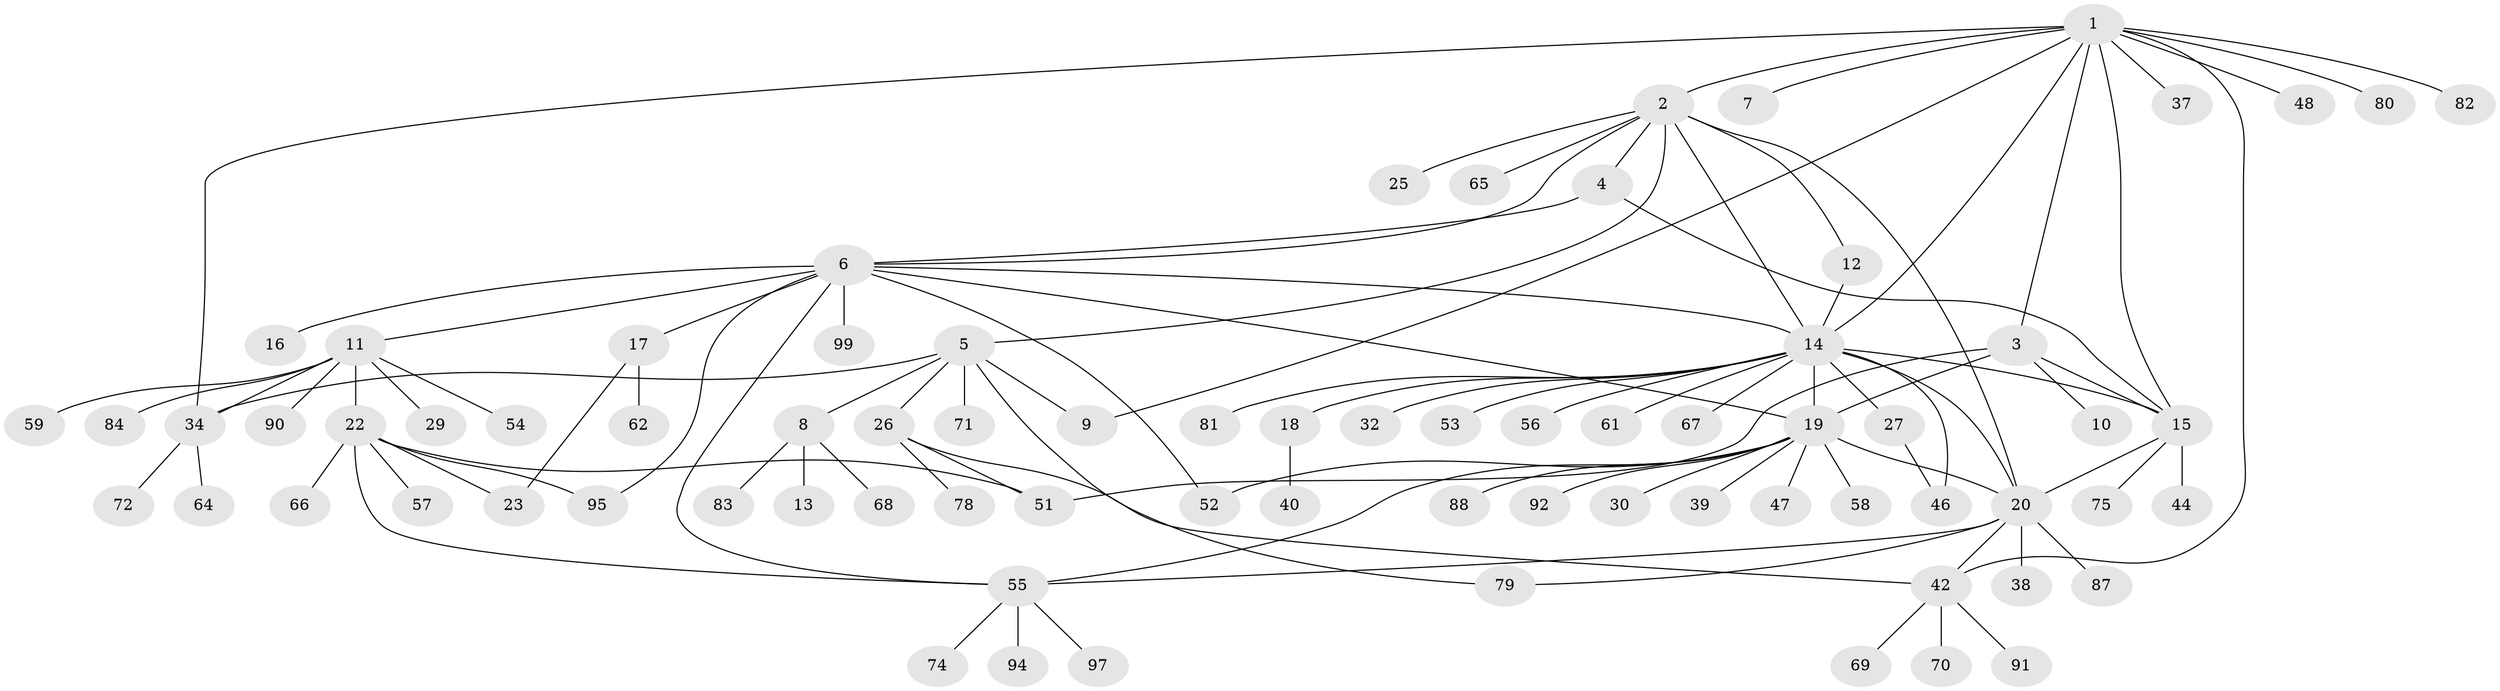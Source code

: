 // original degree distribution, {7: 0.03, 10: 0.01, 6: 0.05, 4: 0.03, 8: 0.03, 12: 0.01, 2: 0.13, 5: 0.05, 1: 0.61, 9: 0.01, 13: 0.01, 3: 0.03}
// Generated by graph-tools (version 1.1) at 2025/11/02/21/25 10:11:08]
// undirected, 76 vertices, 102 edges
graph export_dot {
graph [start="1"]
  node [color=gray90,style=filled];
  1 [super="+24"];
  2 [super="+35"];
  3 [super="+28"];
  4 [super="+33"];
  5 [super="+86"];
  6 [super="+85"];
  7 [super="+43"];
  8 [super="+98"];
  9 [super="+73"];
  10;
  11 [super="+77"];
  12;
  13;
  14 [super="+21"];
  15 [super="+36"];
  16 [super="+89"];
  17 [super="+100"];
  18;
  19 [super="+45"];
  20 [super="+63"];
  22 [super="+50"];
  23 [super="+31"];
  25;
  26 [super="+49"];
  27 [super="+41"];
  29;
  30;
  32;
  34 [super="+96"];
  37;
  38;
  39;
  40;
  42 [super="+93"];
  44;
  46;
  47;
  48;
  51;
  52;
  53;
  54;
  55 [super="+76"];
  56;
  57;
  58;
  59 [super="+60"];
  61;
  62;
  64;
  65;
  66;
  67;
  68;
  69;
  70;
  71;
  72;
  74;
  75;
  78;
  79;
  80;
  81;
  82;
  83;
  84;
  87;
  88;
  90;
  91;
  92;
  94;
  95;
  97;
  99;
  1 -- 2;
  1 -- 3;
  1 -- 7;
  1 -- 14;
  1 -- 37;
  1 -- 42;
  1 -- 48;
  1 -- 34;
  1 -- 80;
  1 -- 82;
  1 -- 15;
  1 -- 9;
  2 -- 4;
  2 -- 5;
  2 -- 6;
  2 -- 12;
  2 -- 20;
  2 -- 25;
  2 -- 65;
  2 -- 14;
  3 -- 10;
  3 -- 15;
  3 -- 19;
  3 -- 51;
  4 -- 6;
  4 -- 15;
  5 -- 8;
  5 -- 9;
  5 -- 26;
  5 -- 34;
  5 -- 71;
  5 -- 79;
  6 -- 11;
  6 -- 14;
  6 -- 16;
  6 -- 17;
  6 -- 52;
  6 -- 55;
  6 -- 95;
  6 -- 99;
  6 -- 19;
  8 -- 13;
  8 -- 68;
  8 -- 83;
  11 -- 22;
  11 -- 29;
  11 -- 34;
  11 -- 54;
  11 -- 59;
  11 -- 84;
  11 -- 90;
  12 -- 14;
  14 -- 15;
  14 -- 18;
  14 -- 20;
  14 -- 32;
  14 -- 46;
  14 -- 56;
  14 -- 61;
  14 -- 67;
  14 -- 81;
  14 -- 53;
  14 -- 27;
  14 -- 19;
  15 -- 20;
  15 -- 44;
  15 -- 75;
  17 -- 23;
  17 -- 62;
  18 -- 40;
  19 -- 30;
  19 -- 39;
  19 -- 47;
  19 -- 52;
  19 -- 55;
  19 -- 88;
  19 -- 58;
  19 -- 92;
  19 -- 20;
  20 -- 38;
  20 -- 42;
  20 -- 87;
  20 -- 55;
  20 -- 79;
  22 -- 55;
  22 -- 57;
  22 -- 95;
  22 -- 66;
  22 -- 51;
  22 -- 23;
  26 -- 42;
  26 -- 51;
  26 -- 78;
  27 -- 46;
  34 -- 64;
  34 -- 72;
  42 -- 69;
  42 -- 70;
  42 -- 91;
  55 -- 74;
  55 -- 94;
  55 -- 97;
}
